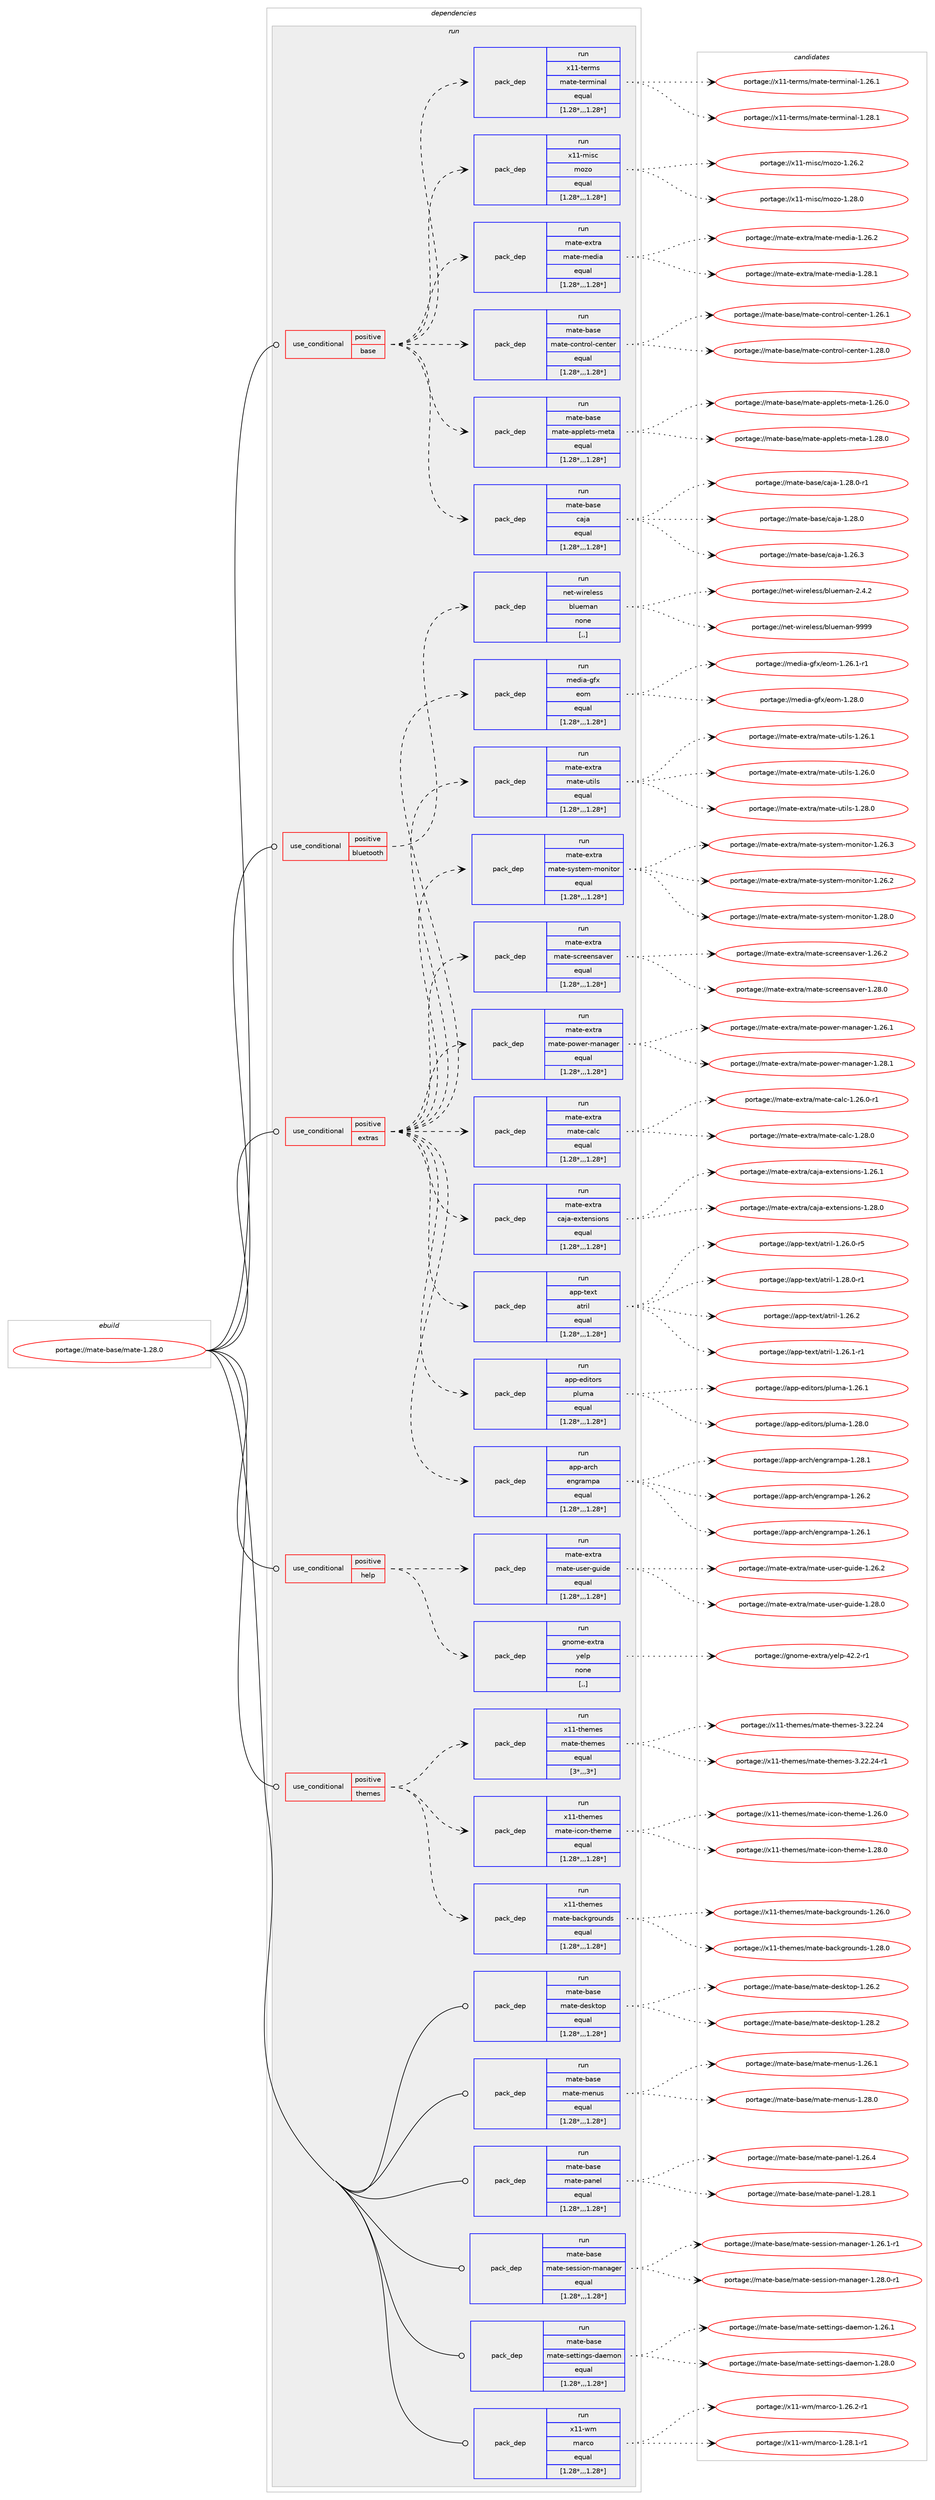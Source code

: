 digraph prolog {

# *************
# Graph options
# *************

newrank=true;
concentrate=true;
compound=true;
graph [rankdir=LR,fontname=Helvetica,fontsize=10,ranksep=1.5];#, ranksep=2.5, nodesep=0.2];
edge  [arrowhead=vee];
node  [fontname=Helvetica,fontsize=10];

# **********
# The ebuild
# **********

subgraph cluster_leftcol {
color=gray;
label=<<i>ebuild</i>>;
id [label="portage://mate-base/mate-1.28.0", color=red, width=4, href="../mate-base/mate-1.28.0.svg"];
}

# ****************
# The dependencies
# ****************

subgraph cluster_midcol {
color=gray;
label=<<i>dependencies</i>>;
subgraph cluster_compile {
fillcolor="#eeeeee";
style=filled;
label=<<i>compile</i>>;
}
subgraph cluster_compileandrun {
fillcolor="#eeeeee";
style=filled;
label=<<i>compile and run</i>>;
}
subgraph cluster_run {
fillcolor="#eeeeee";
style=filled;
label=<<i>run</i>>;
subgraph cond70734 {
dependency281226 [label=<<TABLE BORDER="0" CELLBORDER="1" CELLSPACING="0" CELLPADDING="4"><TR><TD ROWSPAN="3" CELLPADDING="10">use_conditional</TD></TR><TR><TD>positive</TD></TR><TR><TD>base</TD></TR></TABLE>>, shape=none, color=red];
subgraph pack208159 {
dependency281227 [label=<<TABLE BORDER="0" CELLBORDER="1" CELLSPACING="0" CELLPADDING="4" WIDTH="220"><TR><TD ROWSPAN="6" CELLPADDING="30">pack_dep</TD></TR><TR><TD WIDTH="110">run</TD></TR><TR><TD>mate-base</TD></TR><TR><TD>caja</TD></TR><TR><TD>equal</TD></TR><TR><TD>[1.28*,,,1.28*]</TD></TR></TABLE>>, shape=none, color=blue];
}
dependency281226:e -> dependency281227:w [weight=20,style="dashed",arrowhead="vee"];
subgraph pack208160 {
dependency281228 [label=<<TABLE BORDER="0" CELLBORDER="1" CELLSPACING="0" CELLPADDING="4" WIDTH="220"><TR><TD ROWSPAN="6" CELLPADDING="30">pack_dep</TD></TR><TR><TD WIDTH="110">run</TD></TR><TR><TD>mate-base</TD></TR><TR><TD>mate-applets-meta</TD></TR><TR><TD>equal</TD></TR><TR><TD>[1.28*,,,1.28*]</TD></TR></TABLE>>, shape=none, color=blue];
}
dependency281226:e -> dependency281228:w [weight=20,style="dashed",arrowhead="vee"];
subgraph pack208161 {
dependency281229 [label=<<TABLE BORDER="0" CELLBORDER="1" CELLSPACING="0" CELLPADDING="4" WIDTH="220"><TR><TD ROWSPAN="6" CELLPADDING="30">pack_dep</TD></TR><TR><TD WIDTH="110">run</TD></TR><TR><TD>mate-base</TD></TR><TR><TD>mate-control-center</TD></TR><TR><TD>equal</TD></TR><TR><TD>[1.28*,,,1.28*]</TD></TR></TABLE>>, shape=none, color=blue];
}
dependency281226:e -> dependency281229:w [weight=20,style="dashed",arrowhead="vee"];
subgraph pack208162 {
dependency281230 [label=<<TABLE BORDER="0" CELLBORDER="1" CELLSPACING="0" CELLPADDING="4" WIDTH="220"><TR><TD ROWSPAN="6" CELLPADDING="30">pack_dep</TD></TR><TR><TD WIDTH="110">run</TD></TR><TR><TD>mate-extra</TD></TR><TR><TD>mate-media</TD></TR><TR><TD>equal</TD></TR><TR><TD>[1.28*,,,1.28*]</TD></TR></TABLE>>, shape=none, color=blue];
}
dependency281226:e -> dependency281230:w [weight=20,style="dashed",arrowhead="vee"];
subgraph pack208163 {
dependency281231 [label=<<TABLE BORDER="0" CELLBORDER="1" CELLSPACING="0" CELLPADDING="4" WIDTH="220"><TR><TD ROWSPAN="6" CELLPADDING="30">pack_dep</TD></TR><TR><TD WIDTH="110">run</TD></TR><TR><TD>x11-misc</TD></TR><TR><TD>mozo</TD></TR><TR><TD>equal</TD></TR><TR><TD>[1.28*,,,1.28*]</TD></TR></TABLE>>, shape=none, color=blue];
}
dependency281226:e -> dependency281231:w [weight=20,style="dashed",arrowhead="vee"];
subgraph pack208164 {
dependency281232 [label=<<TABLE BORDER="0" CELLBORDER="1" CELLSPACING="0" CELLPADDING="4" WIDTH="220"><TR><TD ROWSPAN="6" CELLPADDING="30">pack_dep</TD></TR><TR><TD WIDTH="110">run</TD></TR><TR><TD>x11-terms</TD></TR><TR><TD>mate-terminal</TD></TR><TR><TD>equal</TD></TR><TR><TD>[1.28*,,,1.28*]</TD></TR></TABLE>>, shape=none, color=blue];
}
dependency281226:e -> dependency281232:w [weight=20,style="dashed",arrowhead="vee"];
}
id:e -> dependency281226:w [weight=20,style="solid",arrowhead="odot"];
subgraph cond70735 {
dependency281233 [label=<<TABLE BORDER="0" CELLBORDER="1" CELLSPACING="0" CELLPADDING="4"><TR><TD ROWSPAN="3" CELLPADDING="10">use_conditional</TD></TR><TR><TD>positive</TD></TR><TR><TD>bluetooth</TD></TR></TABLE>>, shape=none, color=red];
subgraph pack208165 {
dependency281234 [label=<<TABLE BORDER="0" CELLBORDER="1" CELLSPACING="0" CELLPADDING="4" WIDTH="220"><TR><TD ROWSPAN="6" CELLPADDING="30">pack_dep</TD></TR><TR><TD WIDTH="110">run</TD></TR><TR><TD>net-wireless</TD></TR><TR><TD>blueman</TD></TR><TR><TD>none</TD></TR><TR><TD>[,,]</TD></TR></TABLE>>, shape=none, color=blue];
}
dependency281233:e -> dependency281234:w [weight=20,style="dashed",arrowhead="vee"];
}
id:e -> dependency281233:w [weight=20,style="solid",arrowhead="odot"];
subgraph cond70736 {
dependency281235 [label=<<TABLE BORDER="0" CELLBORDER="1" CELLSPACING="0" CELLPADDING="4"><TR><TD ROWSPAN="3" CELLPADDING="10">use_conditional</TD></TR><TR><TD>positive</TD></TR><TR><TD>extras</TD></TR></TABLE>>, shape=none, color=red];
subgraph pack208166 {
dependency281236 [label=<<TABLE BORDER="0" CELLBORDER="1" CELLSPACING="0" CELLPADDING="4" WIDTH="220"><TR><TD ROWSPAN="6" CELLPADDING="30">pack_dep</TD></TR><TR><TD WIDTH="110">run</TD></TR><TR><TD>app-arch</TD></TR><TR><TD>engrampa</TD></TR><TR><TD>equal</TD></TR><TR><TD>[1.28*,,,1.28*]</TD></TR></TABLE>>, shape=none, color=blue];
}
dependency281235:e -> dependency281236:w [weight=20,style="dashed",arrowhead="vee"];
subgraph pack208167 {
dependency281237 [label=<<TABLE BORDER="0" CELLBORDER="1" CELLSPACING="0" CELLPADDING="4" WIDTH="220"><TR><TD ROWSPAN="6" CELLPADDING="30">pack_dep</TD></TR><TR><TD WIDTH="110">run</TD></TR><TR><TD>app-editors</TD></TR><TR><TD>pluma</TD></TR><TR><TD>equal</TD></TR><TR><TD>[1.28*,,,1.28*]</TD></TR></TABLE>>, shape=none, color=blue];
}
dependency281235:e -> dependency281237:w [weight=20,style="dashed",arrowhead="vee"];
subgraph pack208168 {
dependency281238 [label=<<TABLE BORDER="0" CELLBORDER="1" CELLSPACING="0" CELLPADDING="4" WIDTH="220"><TR><TD ROWSPAN="6" CELLPADDING="30">pack_dep</TD></TR><TR><TD WIDTH="110">run</TD></TR><TR><TD>app-text</TD></TR><TR><TD>atril</TD></TR><TR><TD>equal</TD></TR><TR><TD>[1.28*,,,1.28*]</TD></TR></TABLE>>, shape=none, color=blue];
}
dependency281235:e -> dependency281238:w [weight=20,style="dashed",arrowhead="vee"];
subgraph pack208169 {
dependency281239 [label=<<TABLE BORDER="0" CELLBORDER="1" CELLSPACING="0" CELLPADDING="4" WIDTH="220"><TR><TD ROWSPAN="6" CELLPADDING="30">pack_dep</TD></TR><TR><TD WIDTH="110">run</TD></TR><TR><TD>mate-extra</TD></TR><TR><TD>caja-extensions</TD></TR><TR><TD>equal</TD></TR><TR><TD>[1.28*,,,1.28*]</TD></TR></TABLE>>, shape=none, color=blue];
}
dependency281235:e -> dependency281239:w [weight=20,style="dashed",arrowhead="vee"];
subgraph pack208170 {
dependency281240 [label=<<TABLE BORDER="0" CELLBORDER="1" CELLSPACING="0" CELLPADDING="4" WIDTH="220"><TR><TD ROWSPAN="6" CELLPADDING="30">pack_dep</TD></TR><TR><TD WIDTH="110">run</TD></TR><TR><TD>mate-extra</TD></TR><TR><TD>mate-calc</TD></TR><TR><TD>equal</TD></TR><TR><TD>[1.28*,,,1.28*]</TD></TR></TABLE>>, shape=none, color=blue];
}
dependency281235:e -> dependency281240:w [weight=20,style="dashed",arrowhead="vee"];
subgraph pack208171 {
dependency281241 [label=<<TABLE BORDER="0" CELLBORDER="1" CELLSPACING="0" CELLPADDING="4" WIDTH="220"><TR><TD ROWSPAN="6" CELLPADDING="30">pack_dep</TD></TR><TR><TD WIDTH="110">run</TD></TR><TR><TD>mate-extra</TD></TR><TR><TD>mate-power-manager</TD></TR><TR><TD>equal</TD></TR><TR><TD>[1.28*,,,1.28*]</TD></TR></TABLE>>, shape=none, color=blue];
}
dependency281235:e -> dependency281241:w [weight=20,style="dashed",arrowhead="vee"];
subgraph pack208172 {
dependency281242 [label=<<TABLE BORDER="0" CELLBORDER="1" CELLSPACING="0" CELLPADDING="4" WIDTH="220"><TR><TD ROWSPAN="6" CELLPADDING="30">pack_dep</TD></TR><TR><TD WIDTH="110">run</TD></TR><TR><TD>mate-extra</TD></TR><TR><TD>mate-screensaver</TD></TR><TR><TD>equal</TD></TR><TR><TD>[1.28*,,,1.28*]</TD></TR></TABLE>>, shape=none, color=blue];
}
dependency281235:e -> dependency281242:w [weight=20,style="dashed",arrowhead="vee"];
subgraph pack208173 {
dependency281243 [label=<<TABLE BORDER="0" CELLBORDER="1" CELLSPACING="0" CELLPADDING="4" WIDTH="220"><TR><TD ROWSPAN="6" CELLPADDING="30">pack_dep</TD></TR><TR><TD WIDTH="110">run</TD></TR><TR><TD>mate-extra</TD></TR><TR><TD>mate-system-monitor</TD></TR><TR><TD>equal</TD></TR><TR><TD>[1.28*,,,1.28*]</TD></TR></TABLE>>, shape=none, color=blue];
}
dependency281235:e -> dependency281243:w [weight=20,style="dashed",arrowhead="vee"];
subgraph pack208174 {
dependency281244 [label=<<TABLE BORDER="0" CELLBORDER="1" CELLSPACING="0" CELLPADDING="4" WIDTH="220"><TR><TD ROWSPAN="6" CELLPADDING="30">pack_dep</TD></TR><TR><TD WIDTH="110">run</TD></TR><TR><TD>mate-extra</TD></TR><TR><TD>mate-utils</TD></TR><TR><TD>equal</TD></TR><TR><TD>[1.28*,,,1.28*]</TD></TR></TABLE>>, shape=none, color=blue];
}
dependency281235:e -> dependency281244:w [weight=20,style="dashed",arrowhead="vee"];
subgraph pack208175 {
dependency281245 [label=<<TABLE BORDER="0" CELLBORDER="1" CELLSPACING="0" CELLPADDING="4" WIDTH="220"><TR><TD ROWSPAN="6" CELLPADDING="30">pack_dep</TD></TR><TR><TD WIDTH="110">run</TD></TR><TR><TD>media-gfx</TD></TR><TR><TD>eom</TD></TR><TR><TD>equal</TD></TR><TR><TD>[1.28*,,,1.28*]</TD></TR></TABLE>>, shape=none, color=blue];
}
dependency281235:e -> dependency281245:w [weight=20,style="dashed",arrowhead="vee"];
}
id:e -> dependency281235:w [weight=20,style="solid",arrowhead="odot"];
subgraph cond70737 {
dependency281246 [label=<<TABLE BORDER="0" CELLBORDER="1" CELLSPACING="0" CELLPADDING="4"><TR><TD ROWSPAN="3" CELLPADDING="10">use_conditional</TD></TR><TR><TD>positive</TD></TR><TR><TD>help</TD></TR></TABLE>>, shape=none, color=red];
subgraph pack208176 {
dependency281247 [label=<<TABLE BORDER="0" CELLBORDER="1" CELLSPACING="0" CELLPADDING="4" WIDTH="220"><TR><TD ROWSPAN="6" CELLPADDING="30">pack_dep</TD></TR><TR><TD WIDTH="110">run</TD></TR><TR><TD>gnome-extra</TD></TR><TR><TD>yelp</TD></TR><TR><TD>none</TD></TR><TR><TD>[,,]</TD></TR></TABLE>>, shape=none, color=blue];
}
dependency281246:e -> dependency281247:w [weight=20,style="dashed",arrowhead="vee"];
subgraph pack208177 {
dependency281248 [label=<<TABLE BORDER="0" CELLBORDER="1" CELLSPACING="0" CELLPADDING="4" WIDTH="220"><TR><TD ROWSPAN="6" CELLPADDING="30">pack_dep</TD></TR><TR><TD WIDTH="110">run</TD></TR><TR><TD>mate-extra</TD></TR><TR><TD>mate-user-guide</TD></TR><TR><TD>equal</TD></TR><TR><TD>[1.28*,,,1.28*]</TD></TR></TABLE>>, shape=none, color=blue];
}
dependency281246:e -> dependency281248:w [weight=20,style="dashed",arrowhead="vee"];
}
id:e -> dependency281246:w [weight=20,style="solid",arrowhead="odot"];
subgraph cond70738 {
dependency281249 [label=<<TABLE BORDER="0" CELLBORDER="1" CELLSPACING="0" CELLPADDING="4"><TR><TD ROWSPAN="3" CELLPADDING="10">use_conditional</TD></TR><TR><TD>positive</TD></TR><TR><TD>themes</TD></TR></TABLE>>, shape=none, color=red];
subgraph pack208178 {
dependency281250 [label=<<TABLE BORDER="0" CELLBORDER="1" CELLSPACING="0" CELLPADDING="4" WIDTH="220"><TR><TD ROWSPAN="6" CELLPADDING="30">pack_dep</TD></TR><TR><TD WIDTH="110">run</TD></TR><TR><TD>x11-themes</TD></TR><TR><TD>mate-backgrounds</TD></TR><TR><TD>equal</TD></TR><TR><TD>[1.28*,,,1.28*]</TD></TR></TABLE>>, shape=none, color=blue];
}
dependency281249:e -> dependency281250:w [weight=20,style="dashed",arrowhead="vee"];
subgraph pack208179 {
dependency281251 [label=<<TABLE BORDER="0" CELLBORDER="1" CELLSPACING="0" CELLPADDING="4" WIDTH="220"><TR><TD ROWSPAN="6" CELLPADDING="30">pack_dep</TD></TR><TR><TD WIDTH="110">run</TD></TR><TR><TD>x11-themes</TD></TR><TR><TD>mate-icon-theme</TD></TR><TR><TD>equal</TD></TR><TR><TD>[1.28*,,,1.28*]</TD></TR></TABLE>>, shape=none, color=blue];
}
dependency281249:e -> dependency281251:w [weight=20,style="dashed",arrowhead="vee"];
subgraph pack208180 {
dependency281252 [label=<<TABLE BORDER="0" CELLBORDER="1" CELLSPACING="0" CELLPADDING="4" WIDTH="220"><TR><TD ROWSPAN="6" CELLPADDING="30">pack_dep</TD></TR><TR><TD WIDTH="110">run</TD></TR><TR><TD>x11-themes</TD></TR><TR><TD>mate-themes</TD></TR><TR><TD>equal</TD></TR><TR><TD>[3*,,,3*]</TD></TR></TABLE>>, shape=none, color=blue];
}
dependency281249:e -> dependency281252:w [weight=20,style="dashed",arrowhead="vee"];
}
id:e -> dependency281249:w [weight=20,style="solid",arrowhead="odot"];
subgraph pack208181 {
dependency281253 [label=<<TABLE BORDER="0" CELLBORDER="1" CELLSPACING="0" CELLPADDING="4" WIDTH="220"><TR><TD ROWSPAN="6" CELLPADDING="30">pack_dep</TD></TR><TR><TD WIDTH="110">run</TD></TR><TR><TD>mate-base</TD></TR><TR><TD>mate-desktop</TD></TR><TR><TD>equal</TD></TR><TR><TD>[1.28*,,,1.28*]</TD></TR></TABLE>>, shape=none, color=blue];
}
id:e -> dependency281253:w [weight=20,style="solid",arrowhead="odot"];
subgraph pack208182 {
dependency281254 [label=<<TABLE BORDER="0" CELLBORDER="1" CELLSPACING="0" CELLPADDING="4" WIDTH="220"><TR><TD ROWSPAN="6" CELLPADDING="30">pack_dep</TD></TR><TR><TD WIDTH="110">run</TD></TR><TR><TD>mate-base</TD></TR><TR><TD>mate-menus</TD></TR><TR><TD>equal</TD></TR><TR><TD>[1.28*,,,1.28*]</TD></TR></TABLE>>, shape=none, color=blue];
}
id:e -> dependency281254:w [weight=20,style="solid",arrowhead="odot"];
subgraph pack208183 {
dependency281255 [label=<<TABLE BORDER="0" CELLBORDER="1" CELLSPACING="0" CELLPADDING="4" WIDTH="220"><TR><TD ROWSPAN="6" CELLPADDING="30">pack_dep</TD></TR><TR><TD WIDTH="110">run</TD></TR><TR><TD>mate-base</TD></TR><TR><TD>mate-panel</TD></TR><TR><TD>equal</TD></TR><TR><TD>[1.28*,,,1.28*]</TD></TR></TABLE>>, shape=none, color=blue];
}
id:e -> dependency281255:w [weight=20,style="solid",arrowhead="odot"];
subgraph pack208184 {
dependency281256 [label=<<TABLE BORDER="0" CELLBORDER="1" CELLSPACING="0" CELLPADDING="4" WIDTH="220"><TR><TD ROWSPAN="6" CELLPADDING="30">pack_dep</TD></TR><TR><TD WIDTH="110">run</TD></TR><TR><TD>mate-base</TD></TR><TR><TD>mate-session-manager</TD></TR><TR><TD>equal</TD></TR><TR><TD>[1.28*,,,1.28*]</TD></TR></TABLE>>, shape=none, color=blue];
}
id:e -> dependency281256:w [weight=20,style="solid",arrowhead="odot"];
subgraph pack208185 {
dependency281257 [label=<<TABLE BORDER="0" CELLBORDER="1" CELLSPACING="0" CELLPADDING="4" WIDTH="220"><TR><TD ROWSPAN="6" CELLPADDING="30">pack_dep</TD></TR><TR><TD WIDTH="110">run</TD></TR><TR><TD>mate-base</TD></TR><TR><TD>mate-settings-daemon</TD></TR><TR><TD>equal</TD></TR><TR><TD>[1.28*,,,1.28*]</TD></TR></TABLE>>, shape=none, color=blue];
}
id:e -> dependency281257:w [weight=20,style="solid",arrowhead="odot"];
subgraph pack208186 {
dependency281258 [label=<<TABLE BORDER="0" CELLBORDER="1" CELLSPACING="0" CELLPADDING="4" WIDTH="220"><TR><TD ROWSPAN="6" CELLPADDING="30">pack_dep</TD></TR><TR><TD WIDTH="110">run</TD></TR><TR><TD>x11-wm</TD></TR><TR><TD>marco</TD></TR><TR><TD>equal</TD></TR><TR><TD>[1.28*,,,1.28*]</TD></TR></TABLE>>, shape=none, color=blue];
}
id:e -> dependency281258:w [weight=20,style="solid",arrowhead="odot"];
}
}

# **************
# The candidates
# **************

subgraph cluster_choices {
rank=same;
color=gray;
label=<<i>candidates</i>>;

subgraph choice208159 {
color=black;
nodesep=1;
choice1099711610145989711510147999710697454946505646484511449 [label="portage://mate-base/caja-1.28.0-r1", color=red, width=4,href="../mate-base/caja-1.28.0-r1.svg"];
choice109971161014598971151014799971069745494650564648 [label="portage://mate-base/caja-1.28.0", color=red, width=4,href="../mate-base/caja-1.28.0.svg"];
choice109971161014598971151014799971069745494650544651 [label="portage://mate-base/caja-1.26.3", color=red, width=4,href="../mate-base/caja-1.26.3.svg"];
dependency281227:e -> choice1099711610145989711510147999710697454946505646484511449:w [style=dotted,weight="100"];
dependency281227:e -> choice109971161014598971151014799971069745494650564648:w [style=dotted,weight="100"];
dependency281227:e -> choice109971161014598971151014799971069745494650544651:w [style=dotted,weight="100"];
}
subgraph choice208160 {
color=black;
nodesep=1;
choice1099711610145989711510147109971161014597112112108101116115451091011169745494650564648 [label="portage://mate-base/mate-applets-meta-1.28.0", color=red, width=4,href="../mate-base/mate-applets-meta-1.28.0.svg"];
choice1099711610145989711510147109971161014597112112108101116115451091011169745494650544648 [label="portage://mate-base/mate-applets-meta-1.26.0", color=red, width=4,href="../mate-base/mate-applets-meta-1.26.0.svg"];
dependency281228:e -> choice1099711610145989711510147109971161014597112112108101116115451091011169745494650564648:w [style=dotted,weight="100"];
dependency281228:e -> choice1099711610145989711510147109971161014597112112108101116115451091011169745494650544648:w [style=dotted,weight="100"];
}
subgraph choice208161 {
color=black;
nodesep=1;
choice1099711610145989711510147109971161014599111110116114111108459910111011610111445494650564648 [label="portage://mate-base/mate-control-center-1.28.0", color=red, width=4,href="../mate-base/mate-control-center-1.28.0.svg"];
choice1099711610145989711510147109971161014599111110116114111108459910111011610111445494650544649 [label="portage://mate-base/mate-control-center-1.26.1", color=red, width=4,href="../mate-base/mate-control-center-1.26.1.svg"];
dependency281229:e -> choice1099711610145989711510147109971161014599111110116114111108459910111011610111445494650564648:w [style=dotted,weight="100"];
dependency281229:e -> choice1099711610145989711510147109971161014599111110116114111108459910111011610111445494650544649:w [style=dotted,weight="100"];
}
subgraph choice208162 {
color=black;
nodesep=1;
choice1099711610145101120116114974710997116101451091011001059745494650564649 [label="portage://mate-extra/mate-media-1.28.1", color=red, width=4,href="../mate-extra/mate-media-1.28.1.svg"];
choice1099711610145101120116114974710997116101451091011001059745494650544650 [label="portage://mate-extra/mate-media-1.26.2", color=red, width=4,href="../mate-extra/mate-media-1.26.2.svg"];
dependency281230:e -> choice1099711610145101120116114974710997116101451091011001059745494650564649:w [style=dotted,weight="100"];
dependency281230:e -> choice1099711610145101120116114974710997116101451091011001059745494650544650:w [style=dotted,weight="100"];
}
subgraph choice208163 {
color=black;
nodesep=1;
choice120494945109105115994710911112211145494650564648 [label="portage://x11-misc/mozo-1.28.0", color=red, width=4,href="../x11-misc/mozo-1.28.0.svg"];
choice120494945109105115994710911112211145494650544650 [label="portage://x11-misc/mozo-1.26.2", color=red, width=4,href="../x11-misc/mozo-1.26.2.svg"];
dependency281231:e -> choice120494945109105115994710911112211145494650564648:w [style=dotted,weight="100"];
dependency281231:e -> choice120494945109105115994710911112211145494650544650:w [style=dotted,weight="100"];
}
subgraph choice208164 {
color=black;
nodesep=1;
choice1204949451161011141091154710997116101451161011141091051109710845494650564649 [label="portage://x11-terms/mate-terminal-1.28.1", color=red, width=4,href="../x11-terms/mate-terminal-1.28.1.svg"];
choice1204949451161011141091154710997116101451161011141091051109710845494650544649 [label="portage://x11-terms/mate-terminal-1.26.1", color=red, width=4,href="../x11-terms/mate-terminal-1.26.1.svg"];
dependency281232:e -> choice1204949451161011141091154710997116101451161011141091051109710845494650564649:w [style=dotted,weight="100"];
dependency281232:e -> choice1204949451161011141091154710997116101451161011141091051109710845494650544649:w [style=dotted,weight="100"];
}
subgraph choice208165 {
color=black;
nodesep=1;
choice110101116451191051141011081011151154798108117101109971104557575757 [label="portage://net-wireless/blueman-9999", color=red, width=4,href="../net-wireless/blueman-9999.svg"];
choice11010111645119105114101108101115115479810811710110997110455046524650 [label="portage://net-wireless/blueman-2.4.2", color=red, width=4,href="../net-wireless/blueman-2.4.2.svg"];
dependency281234:e -> choice110101116451191051141011081011151154798108117101109971104557575757:w [style=dotted,weight="100"];
dependency281234:e -> choice11010111645119105114101108101115115479810811710110997110455046524650:w [style=dotted,weight="100"];
}
subgraph choice208166 {
color=black;
nodesep=1;
choice9711211245971149910447101110103114971091129745494650564649 [label="portage://app-arch/engrampa-1.28.1", color=red, width=4,href="../app-arch/engrampa-1.28.1.svg"];
choice9711211245971149910447101110103114971091129745494650544650 [label="portage://app-arch/engrampa-1.26.2", color=red, width=4,href="../app-arch/engrampa-1.26.2.svg"];
choice9711211245971149910447101110103114971091129745494650544649 [label="portage://app-arch/engrampa-1.26.1", color=red, width=4,href="../app-arch/engrampa-1.26.1.svg"];
dependency281236:e -> choice9711211245971149910447101110103114971091129745494650564649:w [style=dotted,weight="100"];
dependency281236:e -> choice9711211245971149910447101110103114971091129745494650544650:w [style=dotted,weight="100"];
dependency281236:e -> choice9711211245971149910447101110103114971091129745494650544649:w [style=dotted,weight="100"];
}
subgraph choice208167 {
color=black;
nodesep=1;
choice9711211245101100105116111114115471121081171099745494650564648 [label="portage://app-editors/pluma-1.28.0", color=red, width=4,href="../app-editors/pluma-1.28.0.svg"];
choice9711211245101100105116111114115471121081171099745494650544649 [label="portage://app-editors/pluma-1.26.1", color=red, width=4,href="../app-editors/pluma-1.26.1.svg"];
dependency281237:e -> choice9711211245101100105116111114115471121081171099745494650564648:w [style=dotted,weight="100"];
dependency281237:e -> choice9711211245101100105116111114115471121081171099745494650544649:w [style=dotted,weight="100"];
}
subgraph choice208168 {
color=black;
nodesep=1;
choice97112112451161011201164797116114105108454946505646484511449 [label="portage://app-text/atril-1.28.0-r1", color=red, width=4,href="../app-text/atril-1.28.0-r1.svg"];
choice9711211245116101120116479711611410510845494650544650 [label="portage://app-text/atril-1.26.2", color=red, width=4,href="../app-text/atril-1.26.2.svg"];
choice97112112451161011201164797116114105108454946505446494511449 [label="portage://app-text/atril-1.26.1-r1", color=red, width=4,href="../app-text/atril-1.26.1-r1.svg"];
choice97112112451161011201164797116114105108454946505446484511453 [label="portage://app-text/atril-1.26.0-r5", color=red, width=4,href="../app-text/atril-1.26.0-r5.svg"];
dependency281238:e -> choice97112112451161011201164797116114105108454946505646484511449:w [style=dotted,weight="100"];
dependency281238:e -> choice9711211245116101120116479711611410510845494650544650:w [style=dotted,weight="100"];
dependency281238:e -> choice97112112451161011201164797116114105108454946505446494511449:w [style=dotted,weight="100"];
dependency281238:e -> choice97112112451161011201164797116114105108454946505446484511453:w [style=dotted,weight="100"];
}
subgraph choice208169 {
color=black;
nodesep=1;
choice109971161014510112011611497479997106974510112011610111011510511111011545494650564648 [label="portage://mate-extra/caja-extensions-1.28.0", color=red, width=4,href="../mate-extra/caja-extensions-1.28.0.svg"];
choice109971161014510112011611497479997106974510112011610111011510511111011545494650544649 [label="portage://mate-extra/caja-extensions-1.26.1", color=red, width=4,href="../mate-extra/caja-extensions-1.26.1.svg"];
dependency281239:e -> choice109971161014510112011611497479997106974510112011610111011510511111011545494650564648:w [style=dotted,weight="100"];
dependency281239:e -> choice109971161014510112011611497479997106974510112011610111011510511111011545494650544649:w [style=dotted,weight="100"];
}
subgraph choice208170 {
color=black;
nodesep=1;
choice10997116101451011201161149747109971161014599971089945494650564648 [label="portage://mate-extra/mate-calc-1.28.0", color=red, width=4,href="../mate-extra/mate-calc-1.28.0.svg"];
choice109971161014510112011611497471099711610145999710899454946505446484511449 [label="portage://mate-extra/mate-calc-1.26.0-r1", color=red, width=4,href="../mate-extra/mate-calc-1.26.0-r1.svg"];
dependency281240:e -> choice10997116101451011201161149747109971161014599971089945494650564648:w [style=dotted,weight="100"];
dependency281240:e -> choice109971161014510112011611497471099711610145999710899454946505446484511449:w [style=dotted,weight="100"];
}
subgraph choice208171 {
color=black;
nodesep=1;
choice10997116101451011201161149747109971161014511211111910111445109971109710310111445494650564649 [label="portage://mate-extra/mate-power-manager-1.28.1", color=red, width=4,href="../mate-extra/mate-power-manager-1.28.1.svg"];
choice10997116101451011201161149747109971161014511211111910111445109971109710310111445494650544649 [label="portage://mate-extra/mate-power-manager-1.26.1", color=red, width=4,href="../mate-extra/mate-power-manager-1.26.1.svg"];
dependency281241:e -> choice10997116101451011201161149747109971161014511211111910111445109971109710310111445494650564649:w [style=dotted,weight="100"];
dependency281241:e -> choice10997116101451011201161149747109971161014511211111910111445109971109710310111445494650544649:w [style=dotted,weight="100"];
}
subgraph choice208172 {
color=black;
nodesep=1;
choice109971161014510112011611497471099711610145115991141011011101159711810111445494650564648 [label="portage://mate-extra/mate-screensaver-1.28.0", color=red, width=4,href="../mate-extra/mate-screensaver-1.28.0.svg"];
choice109971161014510112011611497471099711610145115991141011011101159711810111445494650544650 [label="portage://mate-extra/mate-screensaver-1.26.2", color=red, width=4,href="../mate-extra/mate-screensaver-1.26.2.svg"];
dependency281242:e -> choice109971161014510112011611497471099711610145115991141011011101159711810111445494650564648:w [style=dotted,weight="100"];
dependency281242:e -> choice109971161014510112011611497471099711610145115991141011011101159711810111445494650544650:w [style=dotted,weight="100"];
}
subgraph choice208173 {
color=black;
nodesep=1;
choice1099711610145101120116114974710997116101451151211151161011094510911111010511611111445494650564648 [label="portage://mate-extra/mate-system-monitor-1.28.0", color=red, width=4,href="../mate-extra/mate-system-monitor-1.28.0.svg"];
choice1099711610145101120116114974710997116101451151211151161011094510911111010511611111445494650544651 [label="portage://mate-extra/mate-system-monitor-1.26.3", color=red, width=4,href="../mate-extra/mate-system-monitor-1.26.3.svg"];
choice1099711610145101120116114974710997116101451151211151161011094510911111010511611111445494650544650 [label="portage://mate-extra/mate-system-monitor-1.26.2", color=red, width=4,href="../mate-extra/mate-system-monitor-1.26.2.svg"];
dependency281243:e -> choice1099711610145101120116114974710997116101451151211151161011094510911111010511611111445494650564648:w [style=dotted,weight="100"];
dependency281243:e -> choice1099711610145101120116114974710997116101451151211151161011094510911111010511611111445494650544651:w [style=dotted,weight="100"];
dependency281243:e -> choice1099711610145101120116114974710997116101451151211151161011094510911111010511611111445494650544650:w [style=dotted,weight="100"];
}
subgraph choice208174 {
color=black;
nodesep=1;
choice10997116101451011201161149747109971161014511711610510811545494650564648 [label="portage://mate-extra/mate-utils-1.28.0", color=red, width=4,href="../mate-extra/mate-utils-1.28.0.svg"];
choice10997116101451011201161149747109971161014511711610510811545494650544649 [label="portage://mate-extra/mate-utils-1.26.1", color=red, width=4,href="../mate-extra/mate-utils-1.26.1.svg"];
choice10997116101451011201161149747109971161014511711610510811545494650544648 [label="portage://mate-extra/mate-utils-1.26.0", color=red, width=4,href="../mate-extra/mate-utils-1.26.0.svg"];
dependency281244:e -> choice10997116101451011201161149747109971161014511711610510811545494650564648:w [style=dotted,weight="100"];
dependency281244:e -> choice10997116101451011201161149747109971161014511711610510811545494650544649:w [style=dotted,weight="100"];
dependency281244:e -> choice10997116101451011201161149747109971161014511711610510811545494650544648:w [style=dotted,weight="100"];
}
subgraph choice208175 {
color=black;
nodesep=1;
choice10910110010597451031021204710111110945494650564648 [label="portage://media-gfx/eom-1.28.0", color=red, width=4,href="../media-gfx/eom-1.28.0.svg"];
choice109101100105974510310212047101111109454946505446494511449 [label="portage://media-gfx/eom-1.26.1-r1", color=red, width=4,href="../media-gfx/eom-1.26.1-r1.svg"];
dependency281245:e -> choice10910110010597451031021204710111110945494650564648:w [style=dotted,weight="100"];
dependency281245:e -> choice109101100105974510310212047101111109454946505446494511449:w [style=dotted,weight="100"];
}
subgraph choice208176 {
color=black;
nodesep=1;
choice10311011110910145101120116114974712110110811245525046504511449 [label="portage://gnome-extra/yelp-42.2-r1", color=red, width=4,href="../gnome-extra/yelp-42.2-r1.svg"];
dependency281247:e -> choice10311011110910145101120116114974712110110811245525046504511449:w [style=dotted,weight="100"];
}
subgraph choice208177 {
color=black;
nodesep=1;
choice1099711610145101120116114974710997116101451171151011144510311710510010145494650564648 [label="portage://mate-extra/mate-user-guide-1.28.0", color=red, width=4,href="../mate-extra/mate-user-guide-1.28.0.svg"];
choice1099711610145101120116114974710997116101451171151011144510311710510010145494650544650 [label="portage://mate-extra/mate-user-guide-1.26.2", color=red, width=4,href="../mate-extra/mate-user-guide-1.26.2.svg"];
dependency281248:e -> choice1099711610145101120116114974710997116101451171151011144510311710510010145494650564648:w [style=dotted,weight="100"];
dependency281248:e -> choice1099711610145101120116114974710997116101451171151011144510311710510010145494650544650:w [style=dotted,weight="100"];
}
subgraph choice208178 {
color=black;
nodesep=1;
choice12049494511610410110910111547109971161014598979910710311411111711010011545494650564648 [label="portage://x11-themes/mate-backgrounds-1.28.0", color=red, width=4,href="../x11-themes/mate-backgrounds-1.28.0.svg"];
choice12049494511610410110910111547109971161014598979910710311411111711010011545494650544648 [label="portage://x11-themes/mate-backgrounds-1.26.0", color=red, width=4,href="../x11-themes/mate-backgrounds-1.26.0.svg"];
dependency281250:e -> choice12049494511610410110910111547109971161014598979910710311411111711010011545494650564648:w [style=dotted,weight="100"];
dependency281250:e -> choice12049494511610410110910111547109971161014598979910710311411111711010011545494650544648:w [style=dotted,weight="100"];
}
subgraph choice208179 {
color=black;
nodesep=1;
choice120494945116104101109101115471099711610145105991111104511610410110910145494650564648 [label="portage://x11-themes/mate-icon-theme-1.28.0", color=red, width=4,href="../x11-themes/mate-icon-theme-1.28.0.svg"];
choice120494945116104101109101115471099711610145105991111104511610410110910145494650544648 [label="portage://x11-themes/mate-icon-theme-1.26.0", color=red, width=4,href="../x11-themes/mate-icon-theme-1.26.0.svg"];
dependency281251:e -> choice120494945116104101109101115471099711610145105991111104511610410110910145494650564648:w [style=dotted,weight="100"];
dependency281251:e -> choice120494945116104101109101115471099711610145105991111104511610410110910145494650544648:w [style=dotted,weight="100"];
}
subgraph choice208180 {
color=black;
nodesep=1;
choice12049494511610410110910111547109971161014511610410110910111545514650504650524511449 [label="portage://x11-themes/mate-themes-3.22.24-r1", color=red, width=4,href="../x11-themes/mate-themes-3.22.24-r1.svg"];
choice1204949451161041011091011154710997116101451161041011091011154551465050465052 [label="portage://x11-themes/mate-themes-3.22.24", color=red, width=4,href="../x11-themes/mate-themes-3.22.24.svg"];
dependency281252:e -> choice12049494511610410110910111547109971161014511610410110910111545514650504650524511449:w [style=dotted,weight="100"];
dependency281252:e -> choice1204949451161041011091011154710997116101451161041011091011154551465050465052:w [style=dotted,weight="100"];
}
subgraph choice208181 {
color=black;
nodesep=1;
choice1099711610145989711510147109971161014510010111510711611111245494650564650 [label="portage://mate-base/mate-desktop-1.28.2", color=red, width=4,href="../mate-base/mate-desktop-1.28.2.svg"];
choice1099711610145989711510147109971161014510010111510711611111245494650544650 [label="portage://mate-base/mate-desktop-1.26.2", color=red, width=4,href="../mate-base/mate-desktop-1.26.2.svg"];
dependency281253:e -> choice1099711610145989711510147109971161014510010111510711611111245494650564650:w [style=dotted,weight="100"];
dependency281253:e -> choice1099711610145989711510147109971161014510010111510711611111245494650544650:w [style=dotted,weight="100"];
}
subgraph choice208182 {
color=black;
nodesep=1;
choice1099711610145989711510147109971161014510910111011711545494650564648 [label="portage://mate-base/mate-menus-1.28.0", color=red, width=4,href="../mate-base/mate-menus-1.28.0.svg"];
choice1099711610145989711510147109971161014510910111011711545494650544649 [label="portage://mate-base/mate-menus-1.26.1", color=red, width=4,href="../mate-base/mate-menus-1.26.1.svg"];
dependency281254:e -> choice1099711610145989711510147109971161014510910111011711545494650564648:w [style=dotted,weight="100"];
dependency281254:e -> choice1099711610145989711510147109971161014510910111011711545494650544649:w [style=dotted,weight="100"];
}
subgraph choice208183 {
color=black;
nodesep=1;
choice109971161014598971151014710997116101451129711010110845494650564649 [label="portage://mate-base/mate-panel-1.28.1", color=red, width=4,href="../mate-base/mate-panel-1.28.1.svg"];
choice109971161014598971151014710997116101451129711010110845494650544652 [label="portage://mate-base/mate-panel-1.26.4", color=red, width=4,href="../mate-base/mate-panel-1.26.4.svg"];
dependency281255:e -> choice109971161014598971151014710997116101451129711010110845494650564649:w [style=dotted,weight="100"];
dependency281255:e -> choice109971161014598971151014710997116101451129711010110845494650544652:w [style=dotted,weight="100"];
}
subgraph choice208184 {
color=black;
nodesep=1;
choice10997116101459897115101471099711610145115101115115105111110451099711097103101114454946505646484511449 [label="portage://mate-base/mate-session-manager-1.28.0-r1", color=red, width=4,href="../mate-base/mate-session-manager-1.28.0-r1.svg"];
choice10997116101459897115101471099711610145115101115115105111110451099711097103101114454946505446494511449 [label="portage://mate-base/mate-session-manager-1.26.1-r1", color=red, width=4,href="../mate-base/mate-session-manager-1.26.1-r1.svg"];
dependency281256:e -> choice10997116101459897115101471099711610145115101115115105111110451099711097103101114454946505646484511449:w [style=dotted,weight="100"];
dependency281256:e -> choice10997116101459897115101471099711610145115101115115105111110451099711097103101114454946505446494511449:w [style=dotted,weight="100"];
}
subgraph choice208185 {
color=black;
nodesep=1;
choice10997116101459897115101471099711610145115101116116105110103115451009710110911111045494650564648 [label="portage://mate-base/mate-settings-daemon-1.28.0", color=red, width=4,href="../mate-base/mate-settings-daemon-1.28.0.svg"];
choice10997116101459897115101471099711610145115101116116105110103115451009710110911111045494650544649 [label="portage://mate-base/mate-settings-daemon-1.26.1", color=red, width=4,href="../mate-base/mate-settings-daemon-1.26.1.svg"];
dependency281257:e -> choice10997116101459897115101471099711610145115101116116105110103115451009710110911111045494650564648:w [style=dotted,weight="100"];
dependency281257:e -> choice10997116101459897115101471099711610145115101116116105110103115451009710110911111045494650544649:w [style=dotted,weight="100"];
}
subgraph choice208186 {
color=black;
nodesep=1;
choice120494945119109471099711499111454946505646494511449 [label="portage://x11-wm/marco-1.28.1-r1", color=red, width=4,href="../x11-wm/marco-1.28.1-r1.svg"];
choice120494945119109471099711499111454946505446504511449 [label="portage://x11-wm/marco-1.26.2-r1", color=red, width=4,href="../x11-wm/marco-1.26.2-r1.svg"];
dependency281258:e -> choice120494945119109471099711499111454946505646494511449:w [style=dotted,weight="100"];
dependency281258:e -> choice120494945119109471099711499111454946505446504511449:w [style=dotted,weight="100"];
}
}

}
